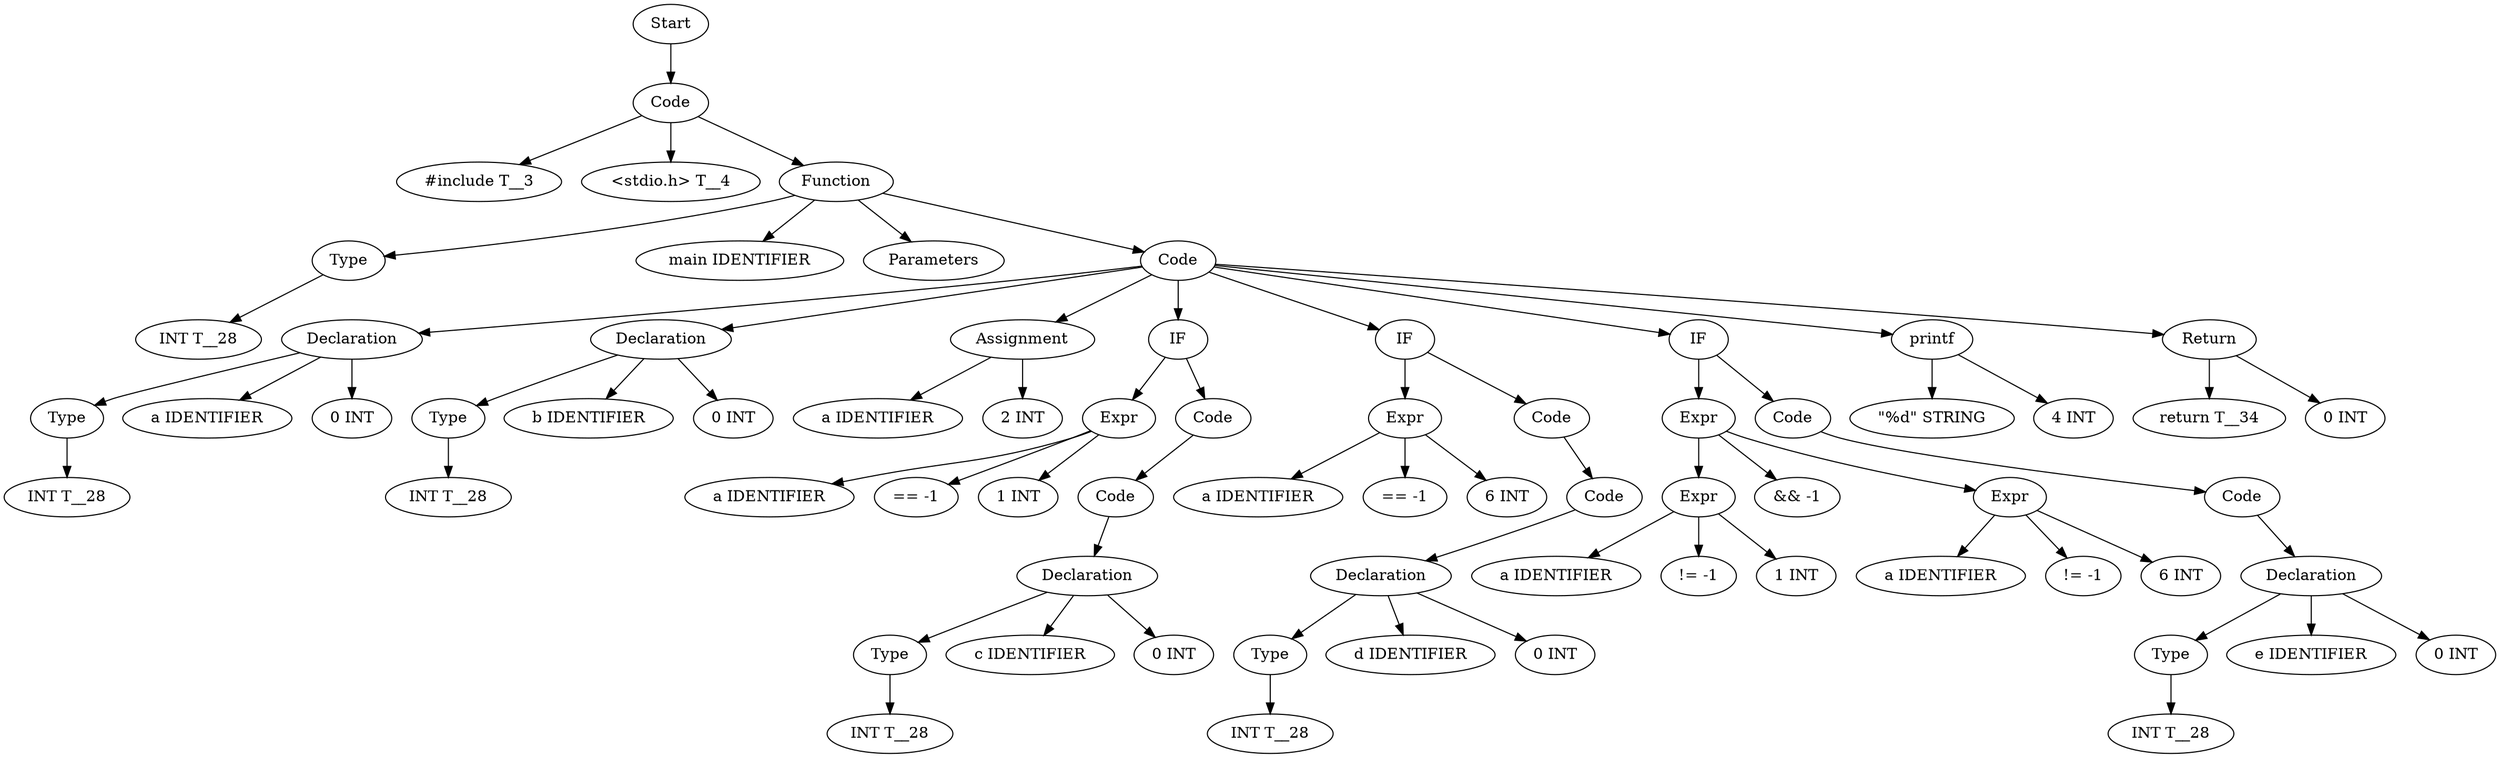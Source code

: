 digraph AST {
  "132066147731696" [label="Start"];
  "132066147731696" -> "132066147745040";
  "132066147745040" [label="Code"];
  "132066147745040" -> "132066147734096";
  "132066147745040" -> "132066147744272";
  "132066147745040" -> "132066147743504";
  "132066147734096" [label="#include T__3"];
  "132066147744272" [label="<stdio.h> T__4"];
  "132066147743504" [label="Function"];
  "132066147743504" -> "132066147732896";
  "132066147743504" -> "132066147734384";
  "132066147743504" -> "132066147745424";
  "132066147743504" -> "132066147732032";
  "132066147732896" [label="Type"];
  "132066147732896" -> "132066147733088";
  "132066147733088" [label="INT T__28"];
  "132066147734384" [label="main IDENTIFIER"];
  "132066147745424" [label="Parameters"];
  "132066147732032" [label="Code"];
  "132066147732032" -> "132066147731744";
  "132066147732032" -> "132066147731792";
  "132066147732032" -> "132066147729920";
  "132066147732032" -> "132066147743744";
  "132066147732032" -> "132066147743600";
  "132066147732032" -> "132066147745760";
  "132066147732032" -> "132066147734864";
  "132066147732032" -> "132066147743120";
  "132066147731744" [label="Declaration"];
  "132066147731744" -> "132066147731648";
  "132066147731744" -> "132066147731888";
  "132066147731744" -> "132066147732272";
  "132066147731648" [label="Type"];
  "132066147731648" -> "132066147731600";
  "132066147731600" [label="INT T__28"];
  "132066147731888" [label="a IDENTIFIER"];
  "132066147732272" [label="0 INT"];
  "132066147731792" [label="Declaration"];
  "132066147731792" -> "132066147732320";
  "132066147731792" -> "132066147732848";
  "132066147731792" -> "132066147743696";
  "132066147732320" [label="Type"];
  "132066147732320" -> "132066147743648";
  "132066147743648" [label="INT T__28"];
  "132066147732848" [label="b IDENTIFIER"];
  "132066147743696" [label="0 INT"];
  "132066147729920" [label="Assignment"];
  "132066147729920" -> "132066147743792";
  "132066147729920" -> "132066147743840";
  "132066147743792" [label="a IDENTIFIER"];
  "132066147743840" [label="2 INT"];
  "132066147743744" [label="IF"];
  "132066147743744" -> "132066147744128";
  "132066147743744" -> "132066147734816";
  "132066147744128" [label="Expr"];
  "132066147744128" -> "132066147733040";
  "132066147744128" -> "132066147733136";
  "132066147744128" -> "132066147732752";
  "132066147733040" [label="a IDENTIFIER"];
  "132066147733136" [label="== -1"];
  "132066147732752" [label="1 INT"];
  "132066147734816" [label="Code"];
  "132066147734816" -> "132066147741392";
  "132066147741392" [label="Code"];
  "132066147741392" -> "132066147744608";
  "132066147744608" [label="Declaration"];
  "132066147744608" -> "132066147733808";
  "132066147744608" -> "132066147733424";
  "132066147744608" -> "132066147733712";
  "132066147733808" [label="Type"];
  "132066147733808" -> "132066147733952";
  "132066147733952" [label="INT T__28"];
  "132066147733424" [label="c IDENTIFIER"];
  "132066147733712" [label="0 INT"];
  "132066147743600" [label="IF"];
  "132066147743600" -> "132066147743072";
  "132066147743600" -> "132066147733232";
  "132066147743072" [label="Expr"];
  "132066147743072" -> "132066147733904";
  "132066147743072" -> "132066147733856";
  "132066147743072" -> "132066147743216";
  "132066147733904" [label="a IDENTIFIER"];
  "132066147733856" [label="== -1"];
  "132066147743216" [label="6 INT"];
  "132066147733232" [label="Code"];
  "132066147733232" -> "132066147735008";
  "132066147735008" [label="Code"];
  "132066147735008" -> "132066147734720";
  "132066147734720" [label="Declaration"];
  "132066147734720" -> "132066147742736";
  "132066147734720" -> "132066147743360";
  "132066147734720" -> "132066147733760";
  "132066147742736" [label="Type"];
  "132066147742736" -> "132066147743168";
  "132066147743168" [label="INT T__28"];
  "132066147743360" [label="d IDENTIFIER"];
  "132066147733760" [label="0 INT"];
  "132066147745760" [label="IF"];
  "132066147745760" -> "132066147734912";
  "132066147745760" -> "132066147732800";
  "132066147734912" [label="Expr"];
  "132066147734912" -> "132066147744464";
  "132066147734912" -> "132066147745568";
  "132066147734912" -> "132066147745616";
  "132066147744464" [label="Expr"];
  "132066147744464" -> "132066147742784";
  "132066147744464" -> "132066147742496";
  "132066147744464" -> "132066147741776";
  "132066147742784" [label="a IDENTIFIER"];
  "132066147742496" [label="!= -1"];
  "132066147741776" [label="1 INT"];
  "132066147745568" [label="&& -1"];
  "132066147745616" [label="Expr"];
  "132066147745616" -> "132066147732560";
  "132066147745616" -> "132066147742976";
  "132066147745616" -> "132066147741536";
  "132066147732560" [label="a IDENTIFIER"];
  "132066147742976" [label="!= -1"];
  "132066147741536" [label="6 INT"];
  "132066147732800" [label="Code"];
  "132066147732800" -> "132066147737456";
  "132066147737456" [label="Code"];
  "132066147737456" -> "132066147744800";
  "132066147744800" [label="Declaration"];
  "132066147744800" -> "132066147744944";
  "132066147744800" -> "132066147742592";
  "132066147744800" -> "132066147744848";
  "132066147744944" [label="Type"];
  "132066147744944" -> "132066147744704";
  "132066147744704" [label="INT T__28"];
  "132066147742592" [label="e IDENTIFIER"];
  "132066147744848" [label="0 INT"];
  "132066147734864" [label="printf"];
  "132066147734864" -> "132066147744032";
  "132066147734864" -> "132066147731264";
  "132066147744032" [label="\"%d\" STRING"];
  "132066147731264" [label="4 INT"];
  "132066147743120" [label="Return"];
  "132066147743120" -> "132066147733184";
  "132066147743120" -> "132066147732992";
  "132066147733184" [label="return T__34"];
  "132066147732992" [label="0 INT"];
}
